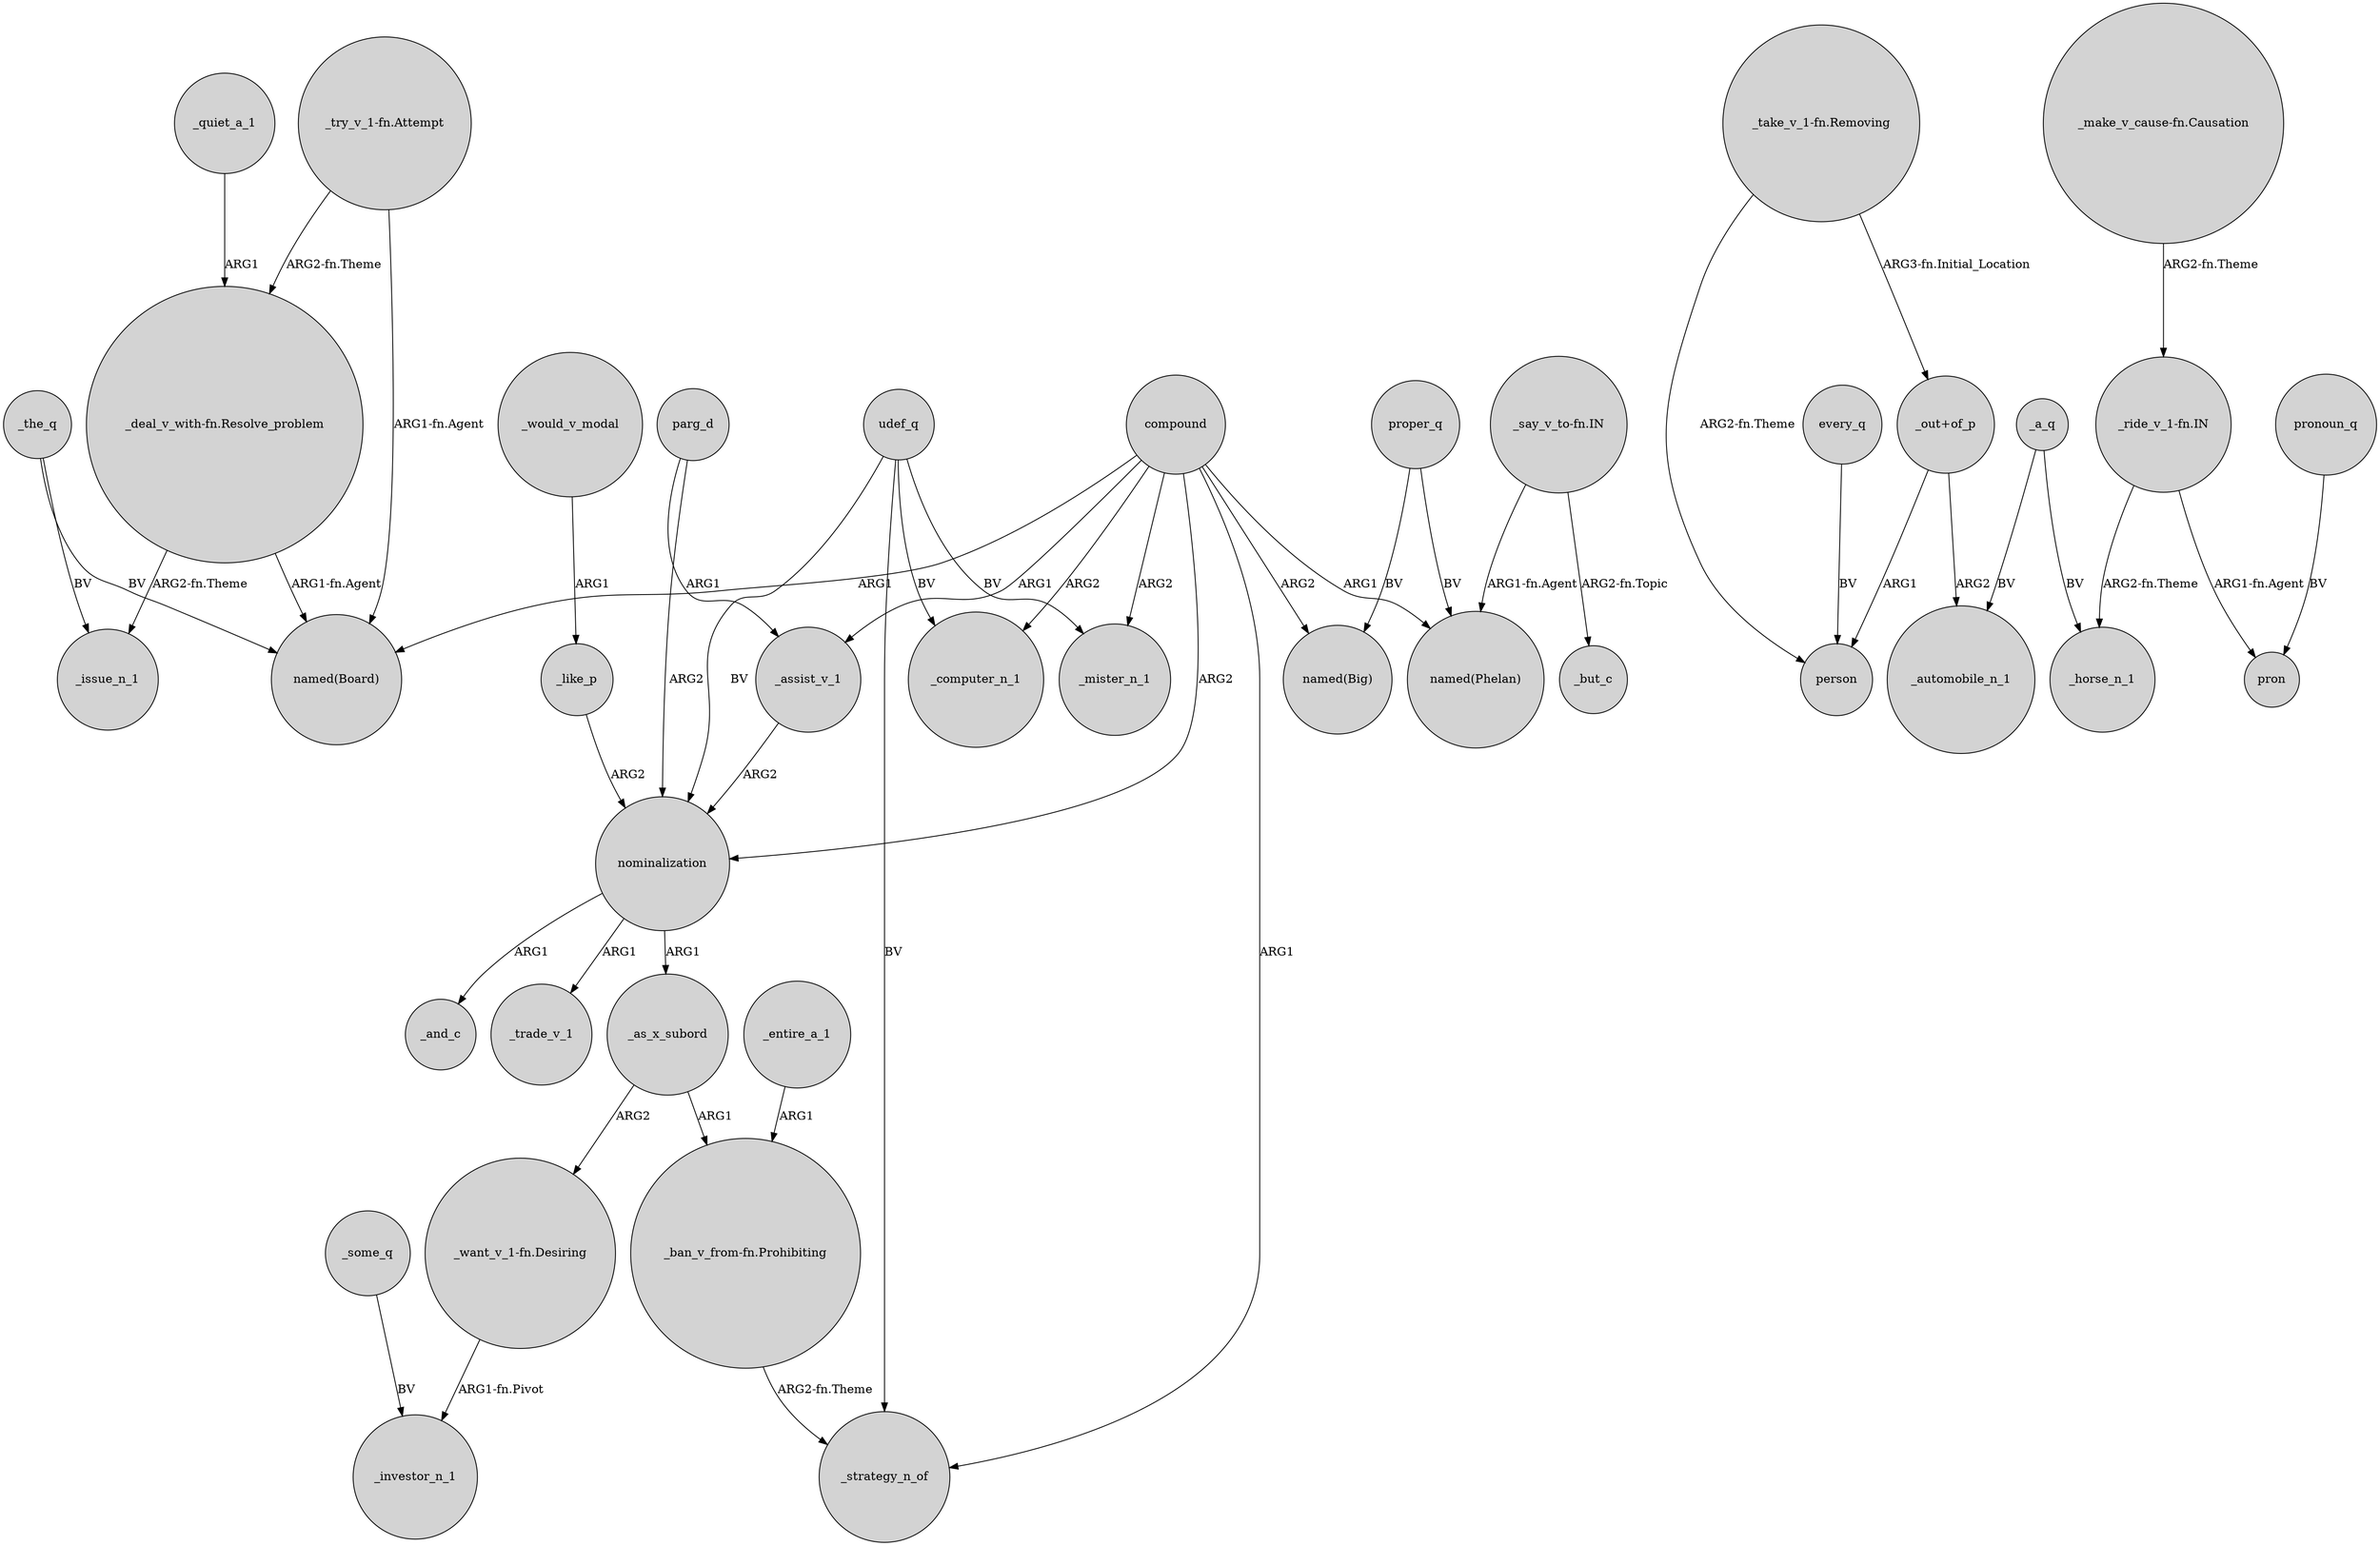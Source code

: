 digraph {
	node [shape=circle style=filled]
	_the_q -> "named(Board)" [label=BV]
	_as_x_subord -> "_ban_v_from-fn.Prohibiting" [label=ARG1]
	_some_q -> _investor_n_1 [label=BV]
	"_deal_v_with-fn.Resolve_problem" -> "named(Board)" [label="ARG1-fn.Agent"]
	nominalization -> _and_c [label=ARG1]
	parg_d -> _assist_v_1 [label=ARG1]
	compound -> _mister_n_1 [label=ARG2]
	compound -> _strategy_n_of [label=ARG1]
	udef_q -> _mister_n_1 [label=BV]
	every_q -> person [label=BV]
	"_ban_v_from-fn.Prohibiting" -> _strategy_n_of [label="ARG2-fn.Theme"]
	compound -> nominalization [label=ARG2]
	"_deal_v_with-fn.Resolve_problem" -> _issue_n_1 [label="ARG2-fn.Theme"]
	compound -> _assist_v_1 [label=ARG1]
	_would_v_modal -> _like_p [label=ARG1]
	_the_q -> _issue_n_1 [label=BV]
	nominalization -> _trade_v_1 [label=ARG1]
	nominalization -> _as_x_subord [label=ARG1]
	udef_q -> _computer_n_1 [label=BV]
	"_say_v_to-fn.IN" -> _but_c [label="ARG2-fn.Topic"]
	compound -> _computer_n_1 [label=ARG2]
	"_take_v_1-fn.Removing" -> "_out+of_p" [label="ARG3-fn.Initial_Location"]
	_quiet_a_1 -> "_deal_v_with-fn.Resolve_problem" [label=ARG1]
	pronoun_q -> pron [label=BV]
	compound -> "named(Board)" [label=ARG1]
	"_want_v_1-fn.Desiring" -> _investor_n_1 [label="ARG1-fn.Pivot"]
	"_take_v_1-fn.Removing" -> person [label="ARG2-fn.Theme"]
	_a_q -> _automobile_n_1 [label=BV]
	parg_d -> nominalization [label=ARG2]
	"_ride_v_1-fn.IN" -> _horse_n_1 [label="ARG2-fn.Theme"]
	"_try_v_1-fn.Attempt" -> "_deal_v_with-fn.Resolve_problem" [label="ARG2-fn.Theme"]
	"_try_v_1-fn.Attempt" -> "named(Board)" [label="ARG1-fn.Agent"]
	compound -> "named(Phelan)" [label=ARG1]
	"_make_v_cause-fn.Causation" -> "_ride_v_1-fn.IN" [label="ARG2-fn.Theme"]
	udef_q -> nominalization [label=BV]
	udef_q -> _strategy_n_of [label=BV]
	"_ride_v_1-fn.IN" -> pron [label="ARG1-fn.Agent"]
	_entire_a_1 -> "_ban_v_from-fn.Prohibiting" [label=ARG1]
	_like_p -> nominalization [label=ARG2]
	proper_q -> "named(Phelan)" [label=BV]
	_assist_v_1 -> nominalization [label=ARG2]
	"_out+of_p" -> _automobile_n_1 [label=ARG2]
	compound -> "named(Big)" [label=ARG2]
	"_say_v_to-fn.IN" -> "named(Phelan)" [label="ARG1-fn.Agent"]
	"_out+of_p" -> person [label=ARG1]
	_as_x_subord -> "_want_v_1-fn.Desiring" [label=ARG2]
	_a_q -> _horse_n_1 [label=BV]
	proper_q -> "named(Big)" [label=BV]
}
